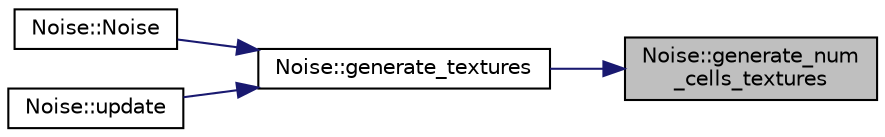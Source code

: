 digraph "Noise::generate_num_cells_textures"
{
 // INTERACTIVE_SVG=YES
 // LATEX_PDF_SIZE
  bgcolor="transparent";
  edge [fontname="Helvetica",fontsize="10",labelfontname="Helvetica",labelfontsize="10"];
  node [fontname="Helvetica",fontsize="10",shape=record];
  rankdir="RL";
  Node1 [label="Noise::generate_num\l_cells_textures",height=0.2,width=0.4,color="black", fillcolor="grey75", style="filled", fontcolor="black",tooltip=" "];
  Node1 -> Node2 [dir="back",color="midnightblue",fontsize="10",style="solid"];
  Node2 [label="Noise::generate_textures",height=0.2,width=0.4,color="black",URL="$db/d37/class_noise.html#a2a73f6a6ac1b92a93be098babb1073f0",tooltip=" "];
  Node2 -> Node3 [dir="back",color="midnightblue",fontsize="10",style="solid"];
  Node3 [label="Noise::Noise",height=0.2,width=0.4,color="black",URL="$db/d37/class_noise.html#a875a47574d1c86c793296b542e7de9f3",tooltip=" "];
  Node2 -> Node4 [dir="back",color="midnightblue",fontsize="10",style="solid"];
  Node4 [label="Noise::update",height=0.2,width=0.4,color="black",URL="$db/d37/class_noise.html#a4a2ad26f4b32545f26f0e0ab6044e414",tooltip=" "];
}
